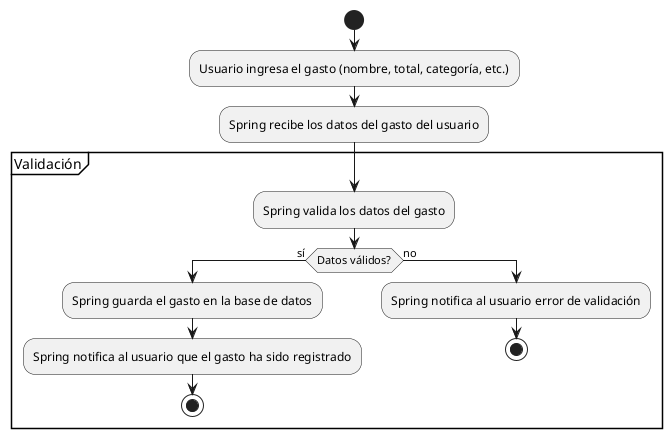 @startuml
start

:Usuario ingresa el gasto (nombre, total, categoría, etc.);
:Spring recibe los datos del gasto del usuario;

partition Validación {
  :Spring valida los datos del gasto;

  if (Datos válidos?) then (sí)
    :Spring guarda el gasto en la base de datos;
    :Spring notifica al usuario que el gasto ha sido registrado;
    stop
  else (no)
    :Spring notifica al usuario error de validación;
    stop
  endif
}

@enduml